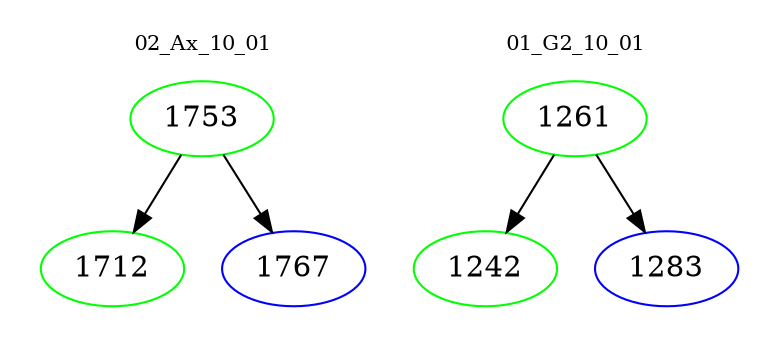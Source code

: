 digraph{
subgraph cluster_0 {
color = white
label = "02_Ax_10_01";
fontsize=10;
T0_1753 [label="1753", color="green"]
T0_1753 -> T0_1712 [color="black"]
T0_1712 [label="1712", color="green"]
T0_1753 -> T0_1767 [color="black"]
T0_1767 [label="1767", color="blue"]
}
subgraph cluster_1 {
color = white
label = "01_G2_10_01";
fontsize=10;
T1_1261 [label="1261", color="green"]
T1_1261 -> T1_1242 [color="black"]
T1_1242 [label="1242", color="green"]
T1_1261 -> T1_1283 [color="black"]
T1_1283 [label="1283", color="blue"]
}
}
